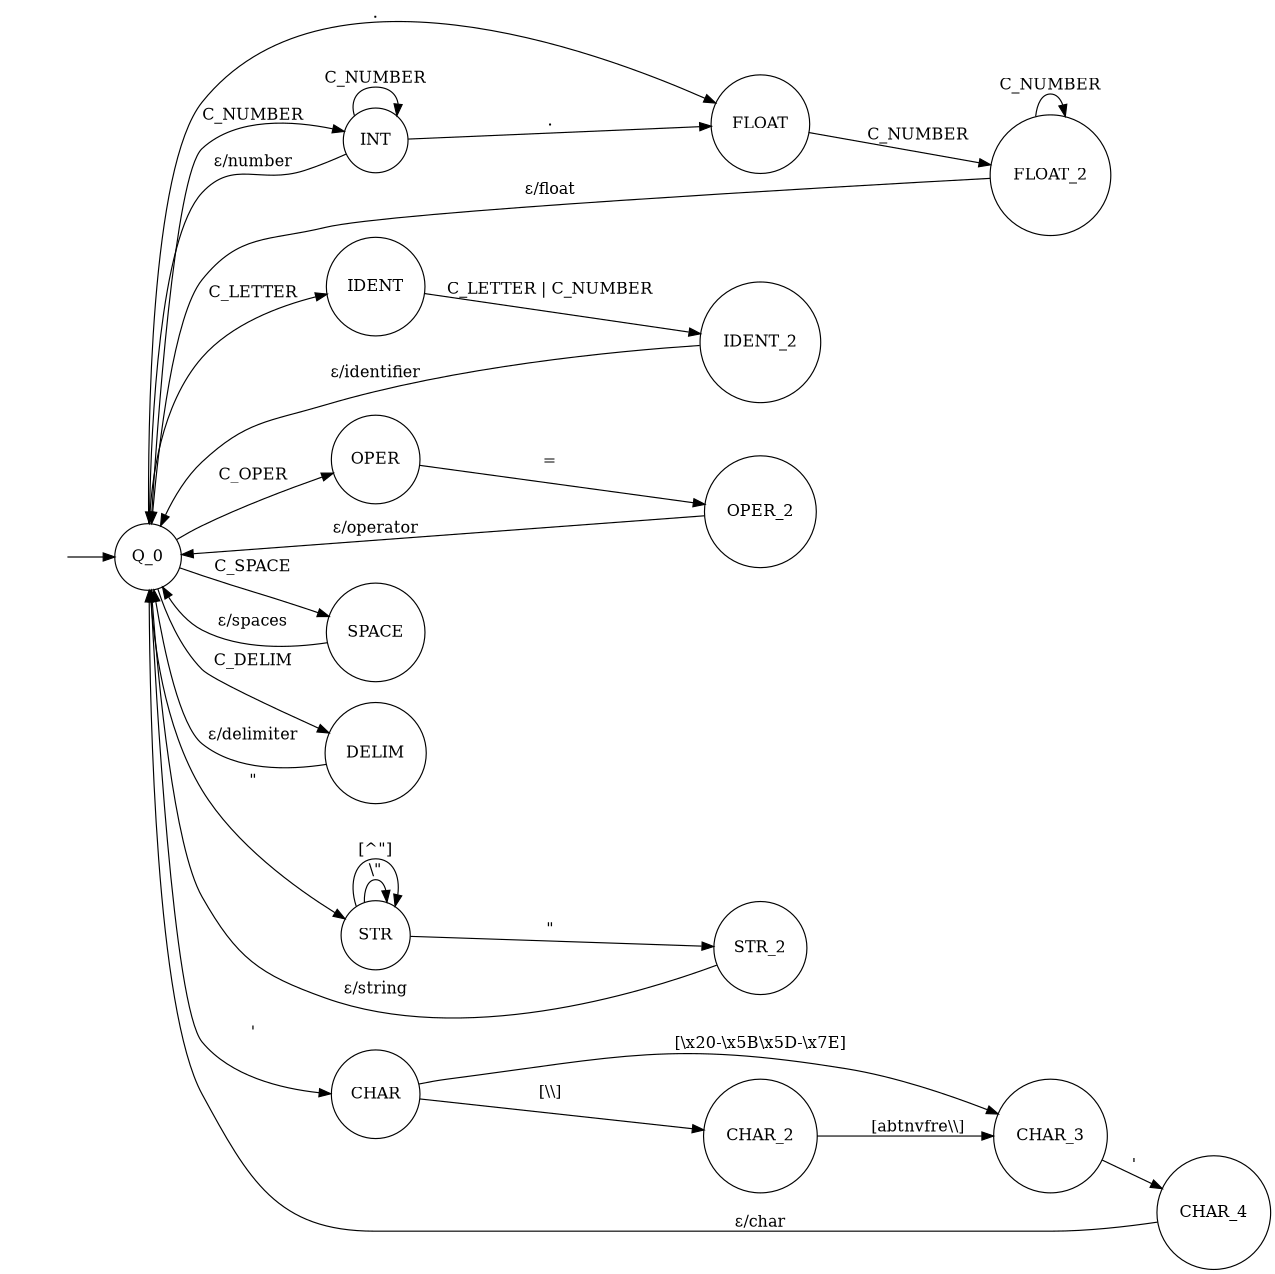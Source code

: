 digraph finite_state_machine {
    rankdir=LR;
    size="8.5"
//    node [shape = doublecircle]; LR_0 LR_3 LR_4 LR_8;
    INVISIBLENODE [shape = none, label = ""];
    node [shape = circle,];
    

    INVISIBLENODE -> Q_0 [ label = " " ];
    Q_0  -> INT  [ label = "C_NUMBER"];
    INT  -> INT  [ label = "C_NUMBER"];
    INT  -> Q_0  [ label = "&#949;/number"];
    INT  -> FLOAT [ label = "."];
    Q_0  -> FLOAT [ label = "."];
    FLOAT -> FLOAT_2 [ label = "C_NUMBER" ];
    FLOAT_2 -> FLOAT_2 [ label = "C_NUMBER" ];
    FLOAT_2 -> Q_0 [ label = "&#949;/float" ];
    Q_0 -> IDENT [ label = "C_LETTER"];
    IDENT -> IDENT_2 [ label = "C_LETTER | C_NUMBER" ];
    IDENT_2 -> Q_0 [ label = "&#949;/identifier" ];
    Q_0 -> OPER [ label = "C_OPER" ];
    OPER -> OPER_2 [ label = "=" ];
    OPER_2 -> Q_0  [ label = "&#949;/operator"];
    Q_0 -> SPACE [ label = "C_SPACE" ];
    SPACE -> Q_0 [ label = "&#949;/spaces" ];
    Q_0 -> DELIM [ label = "C_DELIM" ];
    DELIM -> Q_0 [ label = "&#949;/delimiter" ];
    Q_0 -> STR [ label = "\""];
    STR -> STR_2 [ label = "\""];
    STR -> STR [ label = "\\\""];
    STR -> STR [ label = "[^\"]"];
    STR_2 -> Q_0 [ label = "&#949;/string"];
    Q_0 -> CHAR [ label = "'"];
    CHAR -> CHAR_2 [ label = "[\\\\]"];
    CHAR_2 -> CHAR_3 [ label = "[abtnvfre\\\\]" ];
    CHAR_3 -> CHAR_4 [ label = "'" ];
    CHAR -> CHAR_3 [ label = "[\\x20-\\x5B\\x5D-\\x7E]" ];
    CHAR_4 -> Q_0 [ label = "&#949;/char" ];


}
